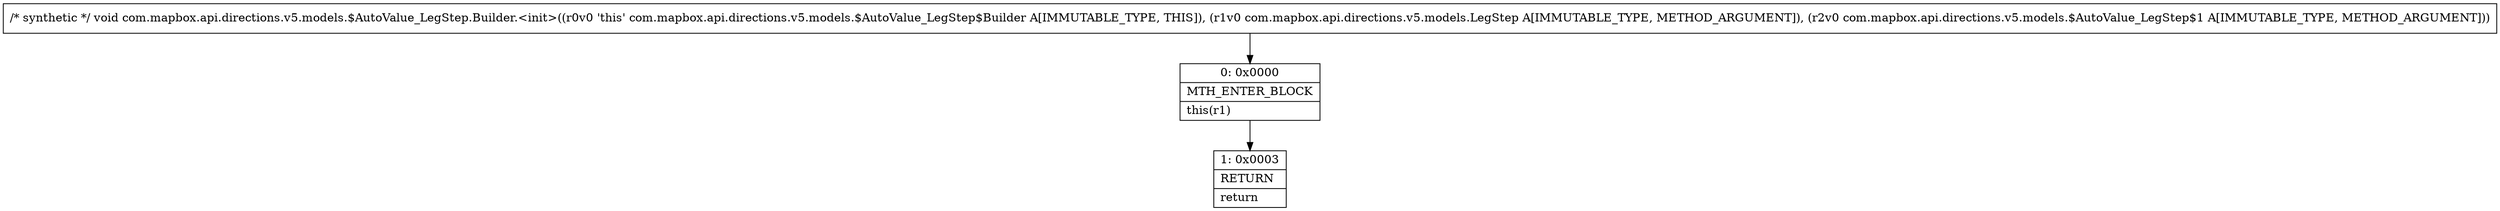 digraph "CFG forcom.mapbox.api.directions.v5.models.$AutoValue_LegStep.Builder.\<init\>(Lcom\/mapbox\/api\/directions\/v5\/models\/LegStep;Lcom\/mapbox\/api\/directions\/v5\/models\/$AutoValue_LegStep$1;)V" {
Node_0 [shape=record,label="{0\:\ 0x0000|MTH_ENTER_BLOCK\l|this(r1)\l}"];
Node_1 [shape=record,label="{1\:\ 0x0003|RETURN\l|return\l}"];
MethodNode[shape=record,label="{\/* synthetic *\/ void com.mapbox.api.directions.v5.models.$AutoValue_LegStep.Builder.\<init\>((r0v0 'this' com.mapbox.api.directions.v5.models.$AutoValue_LegStep$Builder A[IMMUTABLE_TYPE, THIS]), (r1v0 com.mapbox.api.directions.v5.models.LegStep A[IMMUTABLE_TYPE, METHOD_ARGUMENT]), (r2v0 com.mapbox.api.directions.v5.models.$AutoValue_LegStep$1 A[IMMUTABLE_TYPE, METHOD_ARGUMENT])) }"];
MethodNode -> Node_0;
Node_0 -> Node_1;
}

